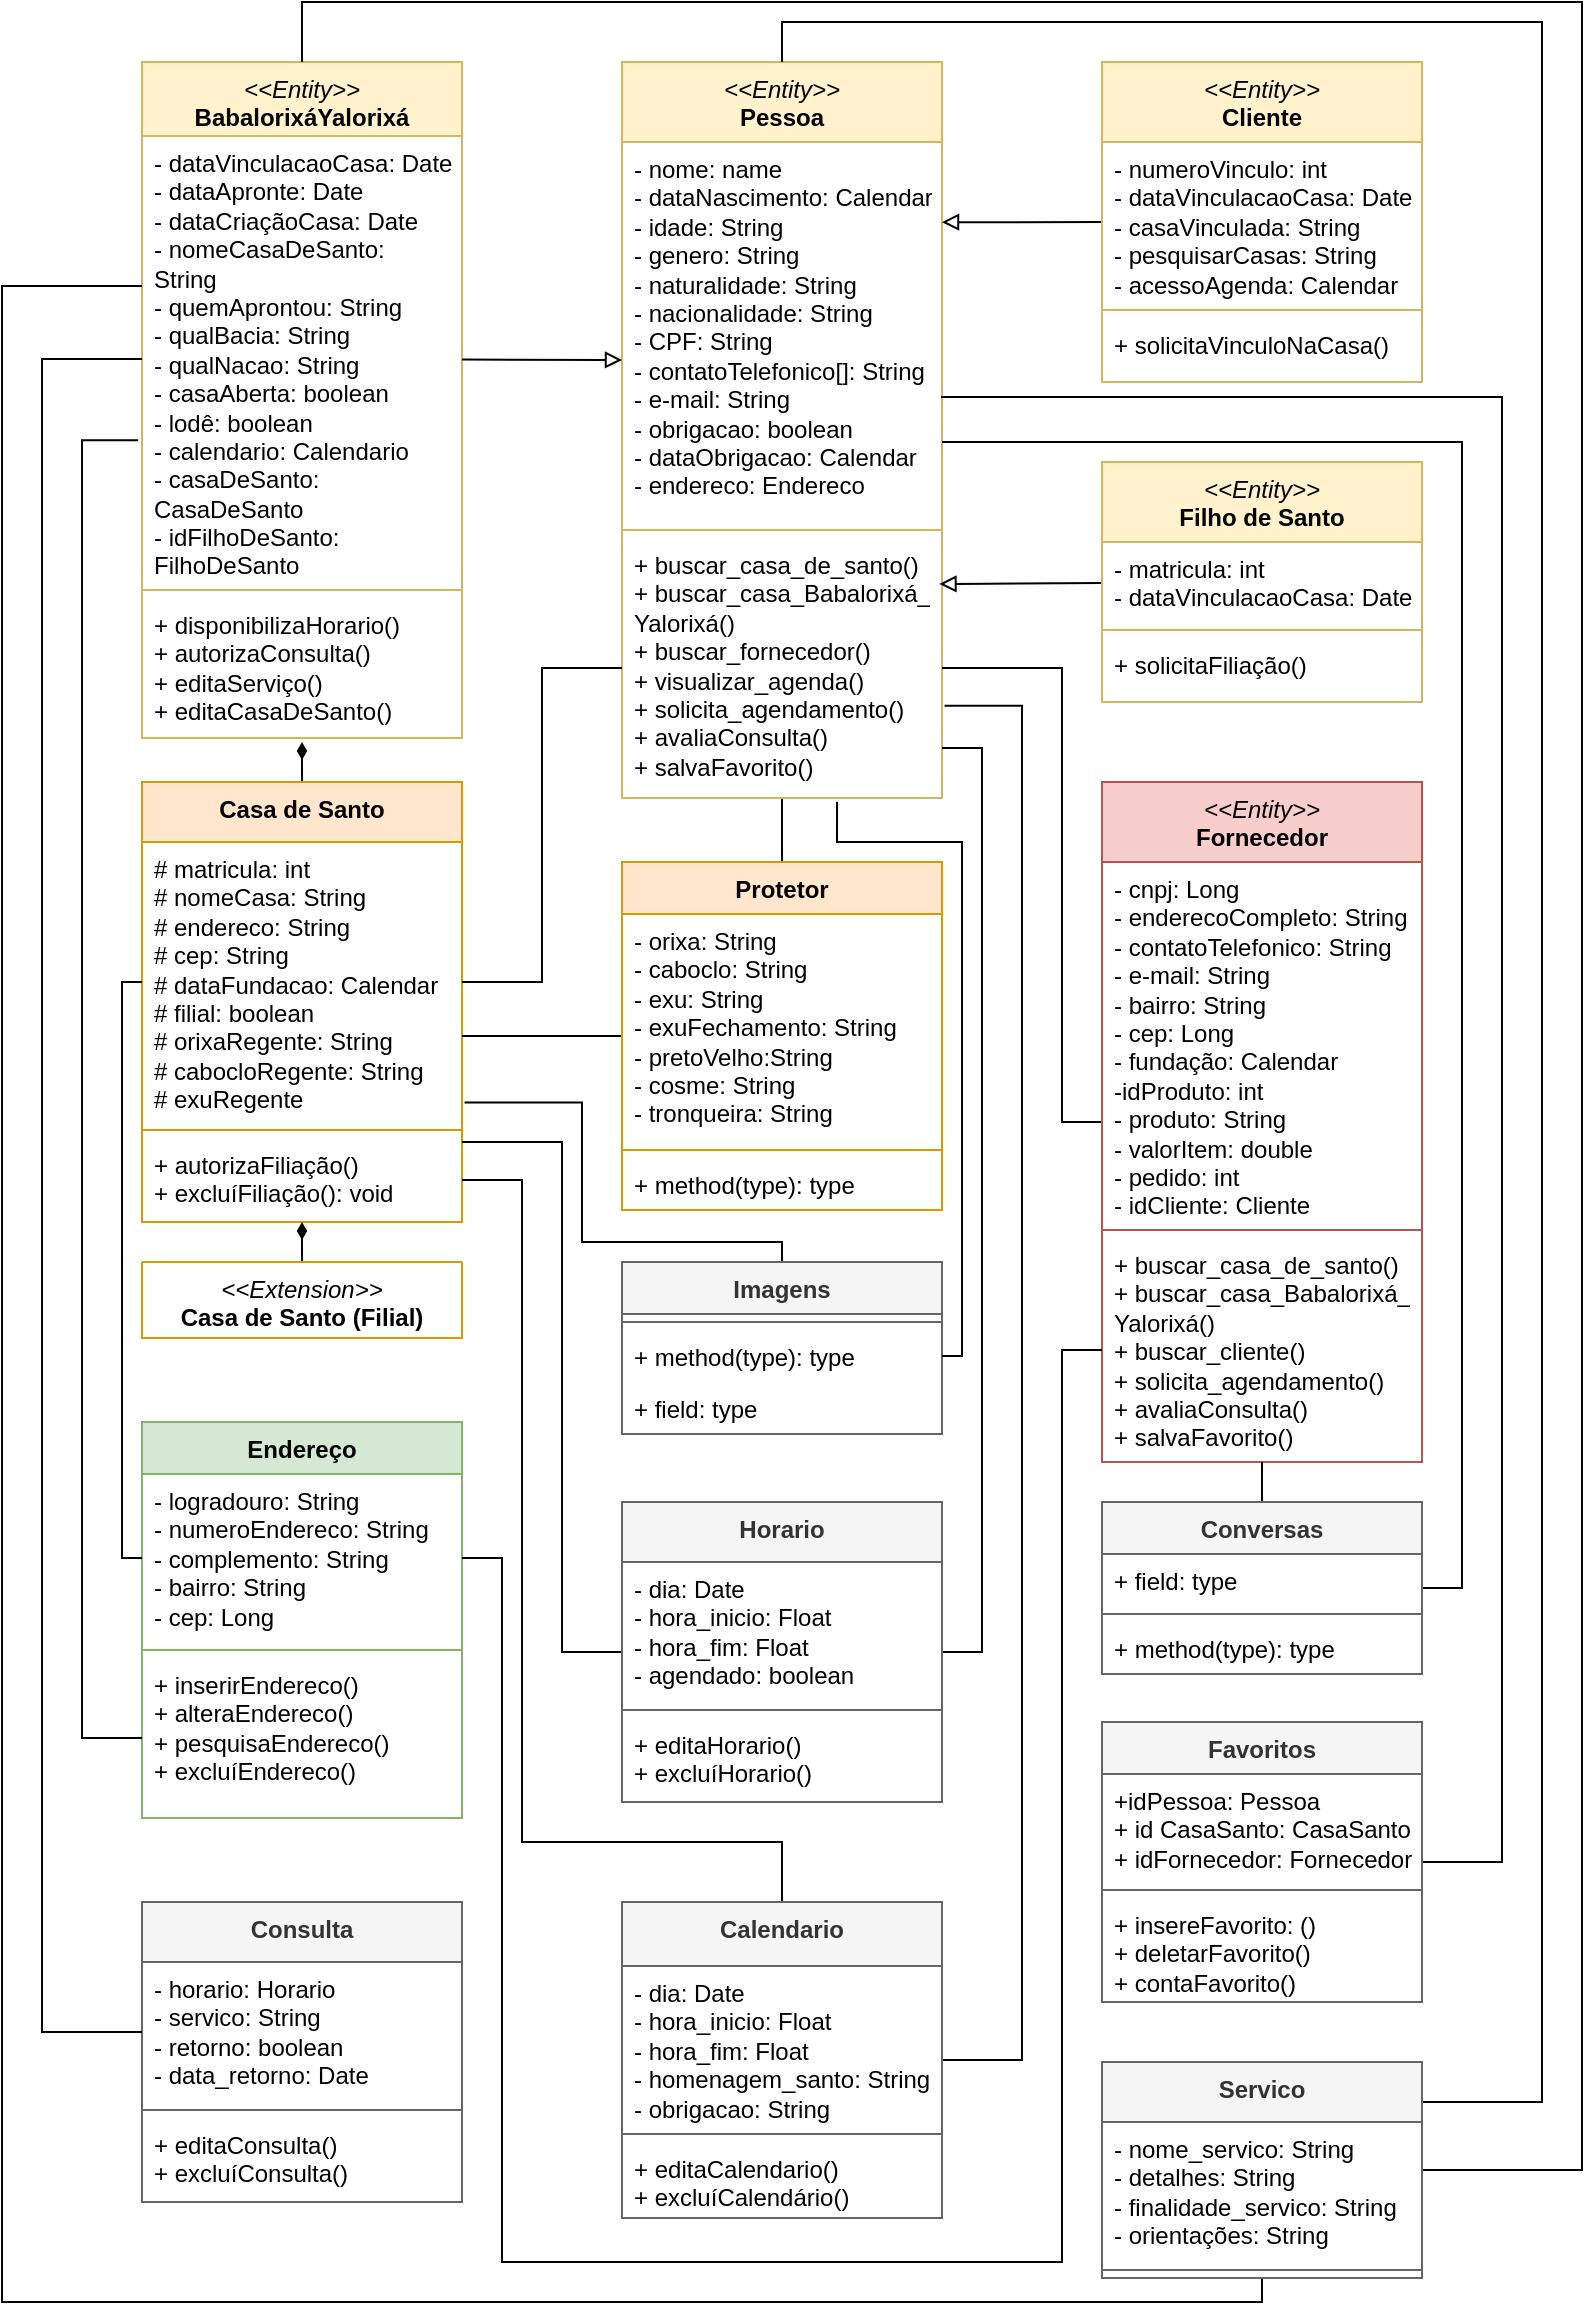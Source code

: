 <mxfile version="21.3.7" type="github">
  <diagram name="Página-1" id="cyoqmEWdGrjuvUz0woq_">
    <mxGraphModel dx="1050" dy="581" grid="1" gridSize="10" guides="1" tooltips="1" connect="1" arrows="1" fold="1" page="1" pageScale="1" pageWidth="827" pageHeight="1169" math="0" shadow="0">
      <root>
        <mxCell id="0" />
        <mxCell id="1" parent="0" />
        <mxCell id="VJQ9xQg8CYpehq0nfq4q-66" style="rounded=0;orthogonalLoop=1;jettySize=auto;html=1;entryX=0.5;entryY=0;entryDx=0;entryDy=0;endArrow=none;endFill=0;" edge="1" parent="1" source="fDyw1GzIS99jZVCKNdHF-1" target="fDyw1GzIS99jZVCKNdHF-97">
          <mxGeometry relative="1" as="geometry" />
        </mxCell>
        <mxCell id="fDyw1GzIS99jZVCKNdHF-1" value="&lt;i style=&quot;border-color: var(--border-color); font-weight: 400;&quot;&gt;&amp;lt;&amp;lt;Entity&amp;gt;&amp;gt;&lt;/i&gt;&lt;br&gt;Pessoa" style="swimlane;fontStyle=1;align=center;verticalAlign=top;childLayout=stackLayout;horizontal=1;startSize=40;horizontalStack=0;resizeParent=1;resizeParentMax=0;resizeLast=0;collapsible=1;marginBottom=0;whiteSpace=wrap;html=1;fillColor=#fff2cc;strokeColor=#d6b656;" parent="1" vertex="1">
          <mxGeometry x="320" y="40" width="160" height="368" as="geometry">
            <mxRectangle x="320" y="40" width="80" height="30" as="alternateBounds" />
          </mxGeometry>
        </mxCell>
        <mxCell id="fDyw1GzIS99jZVCKNdHF-2" value="- nome: name&lt;br&gt;- dataNascimento: Calendar&lt;br&gt;- idade: String&lt;br&gt;- genero: String&lt;br&gt;- naturalidade: String&lt;br&gt;- nacionalidade: String&lt;br&gt;- CPF: String&lt;br&gt;- contatoTelefonico[]: String&lt;br&gt;- e-mail: String&lt;br&gt;- obrigacao: boolean&lt;br&gt;- dataObrigacao: Calendar&lt;br&gt;- endereco: Endereco" style="text;strokeColor=none;fillColor=none;align=left;verticalAlign=top;spacingLeft=4;spacingRight=4;overflow=hidden;rotatable=0;points=[[0,0.5],[1,0.5]];portConstraint=eastwest;whiteSpace=wrap;html=1;" parent="fDyw1GzIS99jZVCKNdHF-1" vertex="1">
          <mxGeometry y="40" width="160" height="190" as="geometry" />
        </mxCell>
        <mxCell id="fDyw1GzIS99jZVCKNdHF-3" value="" style="line;strokeWidth=1;fillColor=none;align=left;verticalAlign=middle;spacingTop=-1;spacingLeft=3;spacingRight=3;rotatable=0;labelPosition=right;points=[];portConstraint=eastwest;strokeColor=inherit;" parent="fDyw1GzIS99jZVCKNdHF-1" vertex="1">
          <mxGeometry y="230" width="160" height="8" as="geometry" />
        </mxCell>
        <mxCell id="fDyw1GzIS99jZVCKNdHF-4" value="+ buscar_casa_de_santo()&lt;br&gt;+ buscar_casa_Babalorixá_&lt;br&gt;Yalorixá()&lt;br&gt;+ buscar_fornecedor()&lt;br&gt;+ visualizar_agenda()&lt;br&gt;+ solicita_agendamento()&lt;br&gt;+ avaliaConsulta()&lt;br&gt;+ salvaFavorito()" style="text;strokeColor=none;fillColor=none;align=left;verticalAlign=top;spacingLeft=4;spacingRight=4;overflow=hidden;rotatable=0;points=[[0,0.5],[1,0.5]];portConstraint=eastwest;whiteSpace=wrap;html=1;" parent="fDyw1GzIS99jZVCKNdHF-1" vertex="1">
          <mxGeometry y="238" width="160" height="130" as="geometry" />
        </mxCell>
        <mxCell id="VJQ9xQg8CYpehq0nfq4q-60" style="rounded=0;orthogonalLoop=1;jettySize=auto;html=1;endArrow=block;endFill=0;entryX=0.992;entryY=0.177;entryDx=0;entryDy=0;entryPerimeter=0;" edge="1" parent="1" source="fDyw1GzIS99jZVCKNdHF-6" target="fDyw1GzIS99jZVCKNdHF-4">
          <mxGeometry relative="1" as="geometry">
            <mxPoint x="480" y="300" as="targetPoint" />
          </mxGeometry>
        </mxCell>
        <mxCell id="fDyw1GzIS99jZVCKNdHF-6" value="&lt;i style=&quot;border-color: var(--border-color); font-weight: 400;&quot;&gt;&amp;lt;&amp;lt;Entity&amp;gt;&amp;gt;&lt;/i&gt;&lt;br&gt;Filho de Santo" style="swimlane;fontStyle=1;align=center;verticalAlign=top;childLayout=stackLayout;horizontal=1;startSize=40;horizontalStack=0;resizeParent=1;resizeParentMax=0;resizeLast=0;collapsible=1;marginBottom=0;whiteSpace=wrap;html=1;fillColor=#fff2cc;strokeColor=#d6b656;" parent="1" vertex="1">
          <mxGeometry x="560" y="240" width="160" height="120" as="geometry">
            <mxRectangle x="320" y="40" width="80" height="30" as="alternateBounds" />
          </mxGeometry>
        </mxCell>
        <mxCell id="fDyw1GzIS99jZVCKNdHF-7" value="- matricula: int&lt;br&gt;- dataVinculacaoCasa: Date" style="text;strokeColor=none;fillColor=none;align=left;verticalAlign=top;spacingLeft=4;spacingRight=4;overflow=hidden;rotatable=0;points=[[0,0.5],[1,0.5]];portConstraint=eastwest;whiteSpace=wrap;html=1;" parent="fDyw1GzIS99jZVCKNdHF-6" vertex="1">
          <mxGeometry y="40" width="160" height="40" as="geometry" />
        </mxCell>
        <mxCell id="fDyw1GzIS99jZVCKNdHF-8" value="" style="line;strokeWidth=1;fillColor=none;align=left;verticalAlign=middle;spacingTop=-1;spacingLeft=3;spacingRight=3;rotatable=0;labelPosition=right;points=[];portConstraint=eastwest;strokeColor=inherit;" parent="fDyw1GzIS99jZVCKNdHF-6" vertex="1">
          <mxGeometry y="80" width="160" height="8" as="geometry" />
        </mxCell>
        <mxCell id="fDyw1GzIS99jZVCKNdHF-9" value="+ solicitaFiliação()" style="text;strokeColor=none;fillColor=none;align=left;verticalAlign=top;spacingLeft=4;spacingRight=4;overflow=hidden;rotatable=0;points=[[0,0.5],[1,0.5]];portConstraint=eastwest;whiteSpace=wrap;html=1;" parent="fDyw1GzIS99jZVCKNdHF-6" vertex="1">
          <mxGeometry y="88" width="160" height="32" as="geometry" />
        </mxCell>
        <mxCell id="VJQ9xQg8CYpehq0nfq4q-59" style="rounded=0;orthogonalLoop=1;jettySize=auto;html=1;entryX=1;entryY=0.211;entryDx=0;entryDy=0;entryPerimeter=0;endArrow=block;endFill=0;" edge="1" parent="1" source="fDyw1GzIS99jZVCKNdHF-10" target="fDyw1GzIS99jZVCKNdHF-2">
          <mxGeometry relative="1" as="geometry" />
        </mxCell>
        <mxCell id="fDyw1GzIS99jZVCKNdHF-10" value="&lt;i style=&quot;border-color: var(--border-color); font-weight: 400;&quot;&gt;&amp;lt;&amp;lt;Entity&amp;gt;&amp;gt;&lt;/i&gt;&lt;br&gt;Cliente" style="swimlane;fontStyle=1;align=center;verticalAlign=top;childLayout=stackLayout;horizontal=1;startSize=40;horizontalStack=0;resizeParent=1;resizeParentMax=0;resizeLast=0;collapsible=1;marginBottom=0;whiteSpace=wrap;html=1;fillColor=#fff2cc;strokeColor=#d6b656;" parent="1" vertex="1">
          <mxGeometry x="560" y="40" width="160" height="160" as="geometry" />
        </mxCell>
        <mxCell id="fDyw1GzIS99jZVCKNdHF-11" value="- numeroVinculo: int&lt;br&gt;- dataVinculacaoCasa: Date&lt;br&gt;- casaVinculada: String&lt;br&gt;- pesquisarCasas: String&lt;br&gt;- acessoAgenda: Calendar" style="text;strokeColor=none;fillColor=none;align=left;verticalAlign=top;spacingLeft=4;spacingRight=4;overflow=hidden;rotatable=0;points=[[0,0.5],[1,0.5]];portConstraint=eastwest;whiteSpace=wrap;html=1;" parent="fDyw1GzIS99jZVCKNdHF-10" vertex="1">
          <mxGeometry y="40" width="160" height="80" as="geometry" />
        </mxCell>
        <mxCell id="fDyw1GzIS99jZVCKNdHF-12" value="" style="line;strokeWidth=1;fillColor=none;align=left;verticalAlign=middle;spacingTop=-1;spacingLeft=3;spacingRight=3;rotatable=0;labelPosition=right;points=[];portConstraint=eastwest;strokeColor=inherit;" parent="fDyw1GzIS99jZVCKNdHF-10" vertex="1">
          <mxGeometry y="120" width="160" height="8" as="geometry" />
        </mxCell>
        <mxCell id="fDyw1GzIS99jZVCKNdHF-13" value="+ solicitaVinculoNaCasa()" style="text;strokeColor=none;fillColor=none;align=left;verticalAlign=top;spacingLeft=4;spacingRight=4;overflow=hidden;rotatable=0;points=[[0,0.5],[1,0.5]];portConstraint=eastwest;whiteSpace=wrap;html=1;" parent="fDyw1GzIS99jZVCKNdHF-10" vertex="1">
          <mxGeometry y="128" width="160" height="32" as="geometry" />
        </mxCell>
        <mxCell id="VJQ9xQg8CYpehq0nfq4q-65" style="edgeStyle=orthogonalEdgeStyle;rounded=0;orthogonalLoop=1;jettySize=auto;html=1;endArrow=none;endFill=0;" edge="1" parent="1" source="fDyw1GzIS99jZVCKNdHF-15" target="fDyw1GzIS99jZVCKNdHF-4">
          <mxGeometry relative="1" as="geometry">
            <Array as="points">
              <mxPoint x="540" y="570" />
              <mxPoint x="540" y="343" />
            </Array>
          </mxGeometry>
        </mxCell>
        <mxCell id="fDyw1GzIS99jZVCKNdHF-15" value="&lt;i style=&quot;border-color: var(--border-color); font-weight: 400;&quot;&gt;&amp;lt;&amp;lt;Entity&amp;gt;&amp;gt;&lt;/i&gt;&lt;br&gt;Fornecedor" style="swimlane;fontStyle=1;align=center;verticalAlign=top;childLayout=stackLayout;horizontal=1;startSize=40;horizontalStack=0;resizeParent=1;resizeParentMax=0;resizeLast=0;collapsible=1;marginBottom=0;whiteSpace=wrap;html=1;fillColor=#f8cecc;strokeColor=#b85450;" parent="1" vertex="1">
          <mxGeometry x="560" y="400" width="160" height="340" as="geometry" />
        </mxCell>
        <mxCell id="fDyw1GzIS99jZVCKNdHF-16" value="- cnpj: Long&lt;br&gt;- enderecoCompleto: String&lt;br&gt;- contatoTelefonico: String&lt;br&gt;- e-mail: String&lt;br&gt;- bairro: String&lt;br style=&quot;border-color: var(--border-color);&quot;&gt;- cep: Long&lt;br&gt;- fundação: Calendar&lt;br&gt;-idProduto: int&lt;br&gt;- produto: String&lt;br&gt;- valorItem: double&lt;br&gt;- pedido: int&lt;br&gt;- idCliente: Cliente" style="text;strokeColor=none;fillColor=none;align=left;verticalAlign=top;spacingLeft=4;spacingRight=4;overflow=hidden;rotatable=0;points=[[0,0.5],[1,0.5]];portConstraint=eastwest;whiteSpace=wrap;html=1;" parent="fDyw1GzIS99jZVCKNdHF-15" vertex="1">
          <mxGeometry y="40" width="160" height="180" as="geometry" />
        </mxCell>
        <mxCell id="fDyw1GzIS99jZVCKNdHF-17" value="" style="line;strokeWidth=1;fillColor=none;align=left;verticalAlign=middle;spacingTop=-1;spacingLeft=3;spacingRight=3;rotatable=0;labelPosition=right;points=[];portConstraint=eastwest;strokeColor=inherit;" parent="fDyw1GzIS99jZVCKNdHF-15" vertex="1">
          <mxGeometry y="220" width="160" height="8" as="geometry" />
        </mxCell>
        <mxCell id="fDyw1GzIS99jZVCKNdHF-18" value="+ buscar_casa_de_santo()&lt;br&gt;+ buscar_casa_Babalorixá_&lt;br&gt;Yalorixá()&lt;br&gt;+ buscar_cliente()&lt;br&gt;+ solicita_agendamento()&lt;br&gt;+ avaliaConsulta()&lt;br&gt;+ salvaFavorito()" style="text;strokeColor=none;fillColor=none;align=left;verticalAlign=top;spacingLeft=4;spacingRight=4;overflow=hidden;rotatable=0;points=[[0,0.5],[1,0.5]];portConstraint=eastwest;whiteSpace=wrap;html=1;" parent="fDyw1GzIS99jZVCKNdHF-15" vertex="1">
          <mxGeometry y="228" width="160" height="112" as="geometry" />
        </mxCell>
        <mxCell id="fDyw1GzIS99jZVCKNdHF-20" value="&lt;i style=&quot;font-weight: normal;&quot;&gt;&amp;lt;&amp;lt;Entity&amp;gt;&amp;gt;&lt;br&gt;&lt;/i&gt;BabalorixáYalorixá" style="swimlane;fontStyle=1;align=center;verticalAlign=top;childLayout=stackLayout;horizontal=1;startSize=37;horizontalStack=0;resizeParent=1;resizeParentMax=0;resizeLast=0;collapsible=1;marginBottom=0;whiteSpace=wrap;html=1;fillColor=#fff2cc;strokeColor=#d6b656;" parent="1" vertex="1">
          <mxGeometry x="80" y="40" width="160" height="338" as="geometry" />
        </mxCell>
        <mxCell id="fDyw1GzIS99jZVCKNdHF-21" value="- dataVinculacaoCasa: Date&lt;br style=&quot;border-color: var(--border-color);&quot;&gt;- dataApronte: Date&lt;br&gt;- dataCriaçãoCasa: Date&lt;br&gt;- nomeCasaDeSanto: String&lt;br&gt;- quemAprontou: String&lt;br&gt;- qualBacia: String&lt;br&gt;- qualNacao: String&lt;br&gt;- casaAberta: boolean&lt;br&gt;- lodê: boolean&lt;br&gt;- calendario: Calendario&lt;br&gt;- casaDeSanto: CasaDeSanto&lt;br&gt;- idFilhoDeSanto: FilhoDeSanto" style="text;strokeColor=none;fillColor=none;align=left;verticalAlign=top;spacingLeft=4;spacingRight=4;overflow=hidden;rotatable=0;points=[[0,0.5],[1,0.5]];portConstraint=eastwest;whiteSpace=wrap;html=1;" parent="fDyw1GzIS99jZVCKNdHF-20" vertex="1">
          <mxGeometry y="37" width="160" height="223" as="geometry" />
        </mxCell>
        <mxCell id="fDyw1GzIS99jZVCKNdHF-22" value="" style="line;strokeWidth=1;fillColor=none;align=left;verticalAlign=middle;spacingTop=-1;spacingLeft=3;spacingRight=3;rotatable=0;labelPosition=right;points=[];portConstraint=eastwest;strokeColor=inherit;" parent="fDyw1GzIS99jZVCKNdHF-20" vertex="1">
          <mxGeometry y="260" width="160" height="8" as="geometry" />
        </mxCell>
        <mxCell id="fDyw1GzIS99jZVCKNdHF-23" value="+ disponibilizaHorario()&lt;br&gt;+ autorizaConsulta()&lt;br&gt;+ editaServiço()&lt;br&gt;+ editaCasaDeSanto()" style="text;strokeColor=none;fillColor=none;align=left;verticalAlign=top;spacingLeft=4;spacingRight=4;overflow=hidden;rotatable=0;points=[[0,0.5],[1,0.5]];portConstraint=eastwest;whiteSpace=wrap;html=1;" parent="fDyw1GzIS99jZVCKNdHF-20" vertex="1">
          <mxGeometry y="268" width="160" height="70" as="geometry" />
        </mxCell>
        <mxCell id="VJQ9xQg8CYpehq0nfq4q-89" style="rounded=0;orthogonalLoop=1;jettySize=auto;html=1;entryX=0.5;entryY=1.029;entryDx=0;entryDy=0;entryPerimeter=0;endArrow=diamondThin;endFill=1;" edge="1" parent="1" source="fDyw1GzIS99jZVCKNdHF-24" target="fDyw1GzIS99jZVCKNdHF-23">
          <mxGeometry relative="1" as="geometry" />
        </mxCell>
        <mxCell id="fDyw1GzIS99jZVCKNdHF-24" value="Casa de Santo" style="swimlane;fontStyle=1;align=center;verticalAlign=top;childLayout=stackLayout;horizontal=1;startSize=30;horizontalStack=0;resizeParent=1;resizeParentMax=0;resizeLast=0;collapsible=1;marginBottom=0;whiteSpace=wrap;html=1;fillColor=#ffe6cc;strokeColor=#d79b00;" parent="1" vertex="1">
          <mxGeometry x="80" y="400" width="160" height="220" as="geometry" />
        </mxCell>
        <mxCell id="fDyw1GzIS99jZVCKNdHF-25" value="# matricula: int&lt;br&gt;# nomeCasa: String&lt;br&gt;# endereco: String&lt;br&gt;# cep: String&lt;br&gt;# dataFundacao: Calendar&lt;br&gt;# filial: boolean&lt;br&gt;# orixaRegente: String&lt;br&gt;# cabocloRegente: String&lt;br&gt;# exuRegente" style="text;strokeColor=none;fillColor=none;align=left;verticalAlign=top;spacingLeft=4;spacingRight=4;overflow=hidden;rotatable=0;points=[[0,0.5],[1,0.5]];portConstraint=eastwest;whiteSpace=wrap;html=1;" parent="fDyw1GzIS99jZVCKNdHF-24" vertex="1">
          <mxGeometry y="30" width="160" height="140" as="geometry" />
        </mxCell>
        <mxCell id="fDyw1GzIS99jZVCKNdHF-26" value="" style="line;strokeWidth=1;fillColor=none;align=left;verticalAlign=middle;spacingTop=-1;spacingLeft=3;spacingRight=3;rotatable=0;labelPosition=right;points=[];portConstraint=eastwest;strokeColor=inherit;" parent="fDyw1GzIS99jZVCKNdHF-24" vertex="1">
          <mxGeometry y="170" width="160" height="8" as="geometry" />
        </mxCell>
        <mxCell id="fDyw1GzIS99jZVCKNdHF-27" value="+ autorizaFiliação()&lt;br&gt;+ excluíFiliação(): void" style="text;strokeColor=none;fillColor=none;align=left;verticalAlign=top;spacingLeft=4;spacingRight=4;overflow=hidden;rotatable=0;points=[[0,0.5],[1,0.5]];portConstraint=eastwest;whiteSpace=wrap;html=1;" parent="fDyw1GzIS99jZVCKNdHF-24" vertex="1">
          <mxGeometry y="178" width="160" height="42" as="geometry" />
        </mxCell>
        <mxCell id="VJQ9xQg8CYpehq0nfq4q-90" style="rounded=0;orthogonalLoop=1;jettySize=auto;html=1;entryX=0.5;entryY=1;entryDx=0;entryDy=0;entryPerimeter=0;endArrow=diamondThin;endFill=1;" edge="1" parent="1" source="fDyw1GzIS99jZVCKNdHF-29" target="fDyw1GzIS99jZVCKNdHF-27">
          <mxGeometry relative="1" as="geometry" />
        </mxCell>
        <mxCell id="fDyw1GzIS99jZVCKNdHF-29" value="&lt;span style=&quot;font-weight: normal;&quot;&gt;&lt;i&gt;&amp;lt;&amp;lt;Extension&amp;gt;&amp;gt;&lt;/i&gt;&lt;/span&gt;&lt;br&gt;Casa de Santo (Filial)" style="swimlane;fontStyle=1;align=center;verticalAlign=top;childLayout=stackLayout;horizontal=1;startSize=0;horizontalStack=0;resizeParent=1;resizeParentMax=0;resizeLast=0;collapsible=1;marginBottom=0;whiteSpace=wrap;html=1;fillColor=#ffe6cc;strokeColor=#d79b00;" parent="1" vertex="1" collapsed="1">
          <mxGeometry x="80" y="640" width="160" height="38" as="geometry">
            <mxRectangle x="80" y="360" width="160" height="86" as="alternateBounds" />
          </mxGeometry>
        </mxCell>
        <mxCell id="fDyw1GzIS99jZVCKNdHF-30" value="+ field: type" style="text;strokeColor=none;fillColor=none;align=left;verticalAlign=top;spacingLeft=4;spacingRight=4;overflow=hidden;rotatable=0;points=[[0,0.5],[1,0.5]];portConstraint=eastwest;whiteSpace=wrap;html=1;" parent="fDyw1GzIS99jZVCKNdHF-29" vertex="1">
          <mxGeometry y="26" width="160" height="26" as="geometry" />
        </mxCell>
        <mxCell id="fDyw1GzIS99jZVCKNdHF-31" value="" style="line;strokeWidth=1;fillColor=none;align=left;verticalAlign=middle;spacingTop=-1;spacingLeft=3;spacingRight=3;rotatable=0;labelPosition=right;points=[];portConstraint=eastwest;strokeColor=inherit;" parent="fDyw1GzIS99jZVCKNdHF-29" vertex="1">
          <mxGeometry y="52" width="160" height="8" as="geometry" />
        </mxCell>
        <mxCell id="fDyw1GzIS99jZVCKNdHF-32" value="+ method(type): type" style="text;strokeColor=none;fillColor=none;align=left;verticalAlign=top;spacingLeft=4;spacingRight=4;overflow=hidden;rotatable=0;points=[[0,0.5],[1,0.5]];portConstraint=eastwest;whiteSpace=wrap;html=1;" parent="fDyw1GzIS99jZVCKNdHF-29" vertex="1">
          <mxGeometry y="60" width="160" height="26" as="geometry" />
        </mxCell>
        <mxCell id="VJQ9xQg8CYpehq0nfq4q-71" style="edgeStyle=orthogonalEdgeStyle;rounded=0;orthogonalLoop=1;jettySize=auto;html=1;endArrow=none;endFill=0;" edge="1" parent="1" source="fDyw1GzIS99jZVCKNdHF-35">
          <mxGeometry relative="1" as="geometry">
            <mxPoint x="240" y="580" as="targetPoint" />
            <Array as="points">
              <mxPoint x="290" y="835" />
              <mxPoint x="290" y="580" />
            </Array>
          </mxGeometry>
        </mxCell>
        <mxCell id="VJQ9xQg8CYpehq0nfq4q-78" style="edgeStyle=orthogonalEdgeStyle;rounded=0;orthogonalLoop=1;jettySize=auto;html=1;endArrow=none;endFill=0;" edge="1" parent="1" source="fDyw1GzIS99jZVCKNdHF-35">
          <mxGeometry relative="1" as="geometry">
            <mxPoint x="480" y="383" as="targetPoint" />
            <Array as="points">
              <mxPoint x="500" y="835" />
              <mxPoint x="500" y="383" />
            </Array>
          </mxGeometry>
        </mxCell>
        <mxCell id="fDyw1GzIS99jZVCKNdHF-35" value="Horario" style="swimlane;fontStyle=1;align=center;verticalAlign=top;childLayout=stackLayout;horizontal=1;startSize=30;horizontalStack=0;resizeParent=1;resizeParentMax=0;resizeLast=0;collapsible=1;marginBottom=0;whiteSpace=wrap;html=1;fillColor=#f5f5f5;fontColor=#333333;strokeColor=#666666;" parent="1" vertex="1">
          <mxGeometry x="320" y="760" width="160" height="150" as="geometry" />
        </mxCell>
        <mxCell id="fDyw1GzIS99jZVCKNdHF-36" value="- dia: Date&lt;br&gt;-&amp;nbsp;hora_inicio: Float&lt;br&gt;-&amp;nbsp;hora_fim: Float&lt;br&gt;-&amp;nbsp;agendado: boolean" style="text;strokeColor=none;fillColor=none;align=left;verticalAlign=top;spacingLeft=4;spacingRight=4;overflow=hidden;rotatable=0;points=[[0,0.5],[1,0.5]];portConstraint=eastwest;whiteSpace=wrap;html=1;" parent="fDyw1GzIS99jZVCKNdHF-35" vertex="1">
          <mxGeometry y="30" width="160" height="70" as="geometry" />
        </mxCell>
        <mxCell id="fDyw1GzIS99jZVCKNdHF-37" value="" style="line;strokeWidth=1;fillColor=none;align=left;verticalAlign=middle;spacingTop=-1;spacingLeft=3;spacingRight=3;rotatable=0;labelPosition=right;points=[];portConstraint=eastwest;strokeColor=inherit;" parent="fDyw1GzIS99jZVCKNdHF-35" vertex="1">
          <mxGeometry y="100" width="160" height="8" as="geometry" />
        </mxCell>
        <mxCell id="fDyw1GzIS99jZVCKNdHF-38" value="+ editaHorario()&lt;br&gt;+ excluíHorario()" style="text;strokeColor=none;fillColor=none;align=left;verticalAlign=top;spacingLeft=4;spacingRight=4;overflow=hidden;rotatable=0;points=[[0,0.5],[1,0.5]];portConstraint=eastwest;whiteSpace=wrap;html=1;" parent="fDyw1GzIS99jZVCKNdHF-35" vertex="1">
          <mxGeometry y="108" width="160" height="42" as="geometry" />
        </mxCell>
        <mxCell id="fDyw1GzIS99jZVCKNdHF-40" value="Consulta" style="swimlane;fontStyle=1;align=center;verticalAlign=top;childLayout=stackLayout;horizontal=1;startSize=30;horizontalStack=0;resizeParent=1;resizeParentMax=0;resizeLast=0;collapsible=1;marginBottom=0;whiteSpace=wrap;html=1;fillColor=#f5f5f5;fontColor=#333333;strokeColor=#666666;" parent="1" vertex="1">
          <mxGeometry x="80" y="960" width="160" height="150" as="geometry" />
        </mxCell>
        <mxCell id="fDyw1GzIS99jZVCKNdHF-41" value="- horario: Horario&lt;br&gt;- servico: String&lt;br&gt;- retorno: boolean&lt;br&gt;- data_retorno: Date" style="text;strokeColor=none;fillColor=none;align=left;verticalAlign=top;spacingLeft=4;spacingRight=4;overflow=hidden;rotatable=0;points=[[0,0.5],[1,0.5]];portConstraint=eastwest;whiteSpace=wrap;html=1;" parent="fDyw1GzIS99jZVCKNdHF-40" vertex="1">
          <mxGeometry y="30" width="160" height="70" as="geometry" />
        </mxCell>
        <mxCell id="fDyw1GzIS99jZVCKNdHF-42" value="" style="line;strokeWidth=1;fillColor=none;align=left;verticalAlign=middle;spacingTop=-1;spacingLeft=3;spacingRight=3;rotatable=0;labelPosition=right;points=[];portConstraint=eastwest;strokeColor=inherit;" parent="fDyw1GzIS99jZVCKNdHF-40" vertex="1">
          <mxGeometry y="100" width="160" height="8" as="geometry" />
        </mxCell>
        <mxCell id="fDyw1GzIS99jZVCKNdHF-43" value="+ editaConsulta()&lt;br&gt;+ excluíConsulta()" style="text;strokeColor=none;fillColor=none;align=left;verticalAlign=top;spacingLeft=4;spacingRight=4;overflow=hidden;rotatable=0;points=[[0,0.5],[1,0.5]];portConstraint=eastwest;whiteSpace=wrap;html=1;" parent="fDyw1GzIS99jZVCKNdHF-40" vertex="1">
          <mxGeometry y="108" width="160" height="42" as="geometry" />
        </mxCell>
        <mxCell id="VJQ9xQg8CYpehq0nfq4q-72" style="edgeStyle=orthogonalEdgeStyle;rounded=0;orthogonalLoop=1;jettySize=auto;html=1;entryX=1;entryY=0.5;entryDx=0;entryDy=0;endArrow=none;endFill=0;" edge="1" parent="1" source="fDyw1GzIS99jZVCKNdHF-45" target="fDyw1GzIS99jZVCKNdHF-27">
          <mxGeometry relative="1" as="geometry">
            <Array as="points">
              <mxPoint x="400" y="930" />
              <mxPoint x="270" y="930" />
              <mxPoint x="270" y="599" />
            </Array>
          </mxGeometry>
        </mxCell>
        <mxCell id="VJQ9xQg8CYpehq0nfq4q-79" style="edgeStyle=orthogonalEdgeStyle;rounded=0;orthogonalLoop=1;jettySize=auto;html=1;entryX=1.008;entryY=0.645;entryDx=0;entryDy=0;entryPerimeter=0;endArrow=none;endFill=0;" edge="1" parent="1" source="fDyw1GzIS99jZVCKNdHF-45" target="fDyw1GzIS99jZVCKNdHF-4">
          <mxGeometry relative="1" as="geometry">
            <Array as="points">
              <mxPoint x="520" y="1039" />
              <mxPoint x="520" y="362" />
            </Array>
          </mxGeometry>
        </mxCell>
        <mxCell id="fDyw1GzIS99jZVCKNdHF-45" value="Calendario" style="swimlane;fontStyle=1;align=center;verticalAlign=top;childLayout=stackLayout;horizontal=1;startSize=32;horizontalStack=0;resizeParent=1;resizeParentMax=0;resizeLast=0;collapsible=1;marginBottom=0;whiteSpace=wrap;html=1;fillColor=#f5f5f5;fontColor=#333333;strokeColor=#666666;" parent="1" vertex="1">
          <mxGeometry x="320" y="960" width="160" height="158" as="geometry" />
        </mxCell>
        <mxCell id="fDyw1GzIS99jZVCKNdHF-46" value="- dia: Date&lt;br&gt;-&amp;nbsp;hora_inicio: Float&lt;br&gt;-&amp;nbsp;hora_fim: Float&lt;br&gt;-&amp;nbsp;homenagem_santo: String&lt;br&gt;- obrigacao: String" style="text;strokeColor=none;fillColor=none;align=left;verticalAlign=top;spacingLeft=4;spacingRight=4;overflow=hidden;rotatable=0;points=[[0,0.5],[1,0.5]];portConstraint=eastwest;whiteSpace=wrap;html=1;" parent="fDyw1GzIS99jZVCKNdHF-45" vertex="1">
          <mxGeometry y="32" width="160" height="80" as="geometry" />
        </mxCell>
        <mxCell id="fDyw1GzIS99jZVCKNdHF-47" value="" style="line;strokeWidth=1;fillColor=none;align=left;verticalAlign=middle;spacingTop=-1;spacingLeft=3;spacingRight=3;rotatable=0;labelPosition=right;points=[];portConstraint=eastwest;strokeColor=inherit;" parent="fDyw1GzIS99jZVCKNdHF-45" vertex="1">
          <mxGeometry y="112" width="160" height="8" as="geometry" />
        </mxCell>
        <mxCell id="fDyw1GzIS99jZVCKNdHF-48" value="+ editaCalendario()&lt;br&gt;+ excluíCalendário()" style="text;strokeColor=none;fillColor=none;align=left;verticalAlign=top;spacingLeft=4;spacingRight=4;overflow=hidden;rotatable=0;points=[[0,0.5],[1,0.5]];portConstraint=eastwest;whiteSpace=wrap;html=1;" parent="fDyw1GzIS99jZVCKNdHF-45" vertex="1">
          <mxGeometry y="120" width="160" height="38" as="geometry" />
        </mxCell>
        <mxCell id="VJQ9xQg8CYpehq0nfq4q-84" style="edgeStyle=orthogonalEdgeStyle;rounded=0;orthogonalLoop=1;jettySize=auto;html=1;endArrow=none;endFill=0;" edge="1" parent="1" source="fDyw1GzIS99jZVCKNdHF-50">
          <mxGeometry relative="1" as="geometry">
            <mxPoint x="80" y="152" as="targetPoint" />
            <Array as="points">
              <mxPoint x="640" y="1160" />
              <mxPoint x="10" y="1160" />
              <mxPoint x="10" y="152" />
            </Array>
          </mxGeometry>
        </mxCell>
        <mxCell id="VJQ9xQg8CYpehq0nfq4q-85" style="edgeStyle=orthogonalEdgeStyle;rounded=0;orthogonalLoop=1;jettySize=auto;html=1;entryX=0.5;entryY=0;entryDx=0;entryDy=0;endArrow=none;endFill=0;" edge="1" parent="1" source="fDyw1GzIS99jZVCKNdHF-50" target="fDyw1GzIS99jZVCKNdHF-1">
          <mxGeometry relative="1" as="geometry">
            <Array as="points">
              <mxPoint x="780" y="1060" />
              <mxPoint x="780" y="20" />
              <mxPoint x="400" y="20" />
            </Array>
          </mxGeometry>
        </mxCell>
        <mxCell id="VJQ9xQg8CYpehq0nfq4q-86" style="edgeStyle=orthogonalEdgeStyle;rounded=0;orthogonalLoop=1;jettySize=auto;html=1;entryX=0.5;entryY=0;entryDx=0;entryDy=0;endArrow=none;endFill=0;" edge="1" parent="1" source="fDyw1GzIS99jZVCKNdHF-50" target="fDyw1GzIS99jZVCKNdHF-20">
          <mxGeometry relative="1" as="geometry">
            <Array as="points">
              <mxPoint x="800" y="1094" />
              <mxPoint x="800" y="10" />
              <mxPoint x="160" y="10" />
            </Array>
          </mxGeometry>
        </mxCell>
        <mxCell id="fDyw1GzIS99jZVCKNdHF-50" value="Servico" style="swimlane;fontStyle=1;align=center;verticalAlign=top;childLayout=stackLayout;horizontal=1;startSize=30;horizontalStack=0;resizeParent=1;resizeParentMax=0;resizeLast=0;collapsible=1;marginBottom=0;whiteSpace=wrap;html=1;fillColor=#f5f5f5;fontColor=#333333;strokeColor=#666666;" parent="1" vertex="1">
          <mxGeometry x="560" y="1040" width="160" height="108" as="geometry" />
        </mxCell>
        <mxCell id="fDyw1GzIS99jZVCKNdHF-51" value="- nome_servico: String&lt;br&gt;- detalhes: String&lt;br&gt;- finalidade_servico: String&lt;br&gt;- orientações: String" style="text;strokeColor=none;fillColor=none;align=left;verticalAlign=top;spacingLeft=4;spacingRight=4;overflow=hidden;rotatable=0;points=[[0,0.5],[1,0.5]];portConstraint=eastwest;whiteSpace=wrap;html=1;" parent="fDyw1GzIS99jZVCKNdHF-50" vertex="1">
          <mxGeometry y="30" width="160" height="70" as="geometry" />
        </mxCell>
        <mxCell id="fDyw1GzIS99jZVCKNdHF-52" value="" style="line;strokeWidth=1;fillColor=none;align=left;verticalAlign=middle;spacingTop=-1;spacingLeft=3;spacingRight=3;rotatable=0;labelPosition=right;points=[];portConstraint=eastwest;strokeColor=inherit;" parent="fDyw1GzIS99jZVCKNdHF-50" vertex="1">
          <mxGeometry y="100" width="160" height="8" as="geometry" />
        </mxCell>
        <mxCell id="fDyw1GzIS99jZVCKNdHF-67" value="Endereço" style="swimlane;fontStyle=1;align=center;verticalAlign=top;childLayout=stackLayout;horizontal=1;startSize=26;horizontalStack=0;resizeParent=1;resizeParentMax=0;resizeLast=0;collapsible=1;marginBottom=0;whiteSpace=wrap;html=1;fillColor=#d5e8d4;strokeColor=#82b366;" parent="1" vertex="1">
          <mxGeometry x="80" y="720" width="160" height="198" as="geometry" />
        </mxCell>
        <mxCell id="fDyw1GzIS99jZVCKNdHF-68" value="- logradouro: String&lt;br&gt;- numeroEndereco: String&lt;br&gt;- complemento: String&lt;br&gt;- bairro: String&lt;br&gt;- cep: Long" style="text;strokeColor=none;fillColor=none;align=left;verticalAlign=top;spacingLeft=4;spacingRight=4;overflow=hidden;rotatable=0;points=[[0,0.5],[1,0.5]];portConstraint=eastwest;whiteSpace=wrap;html=1;" parent="fDyw1GzIS99jZVCKNdHF-67" vertex="1">
          <mxGeometry y="26" width="160" height="84" as="geometry" />
        </mxCell>
        <mxCell id="fDyw1GzIS99jZVCKNdHF-69" value="" style="line;strokeWidth=1;fillColor=none;align=left;verticalAlign=middle;spacingTop=-1;spacingLeft=3;spacingRight=3;rotatable=0;labelPosition=right;points=[];portConstraint=eastwest;strokeColor=inherit;" parent="fDyw1GzIS99jZVCKNdHF-67" vertex="1">
          <mxGeometry y="110" width="160" height="8" as="geometry" />
        </mxCell>
        <mxCell id="fDyw1GzIS99jZVCKNdHF-70" value="+ inserirEndereco()&lt;br&gt;+ alteraEndereco()&lt;br&gt;+ pesquisaEndereco()&lt;br&gt;+ excluíEndereco()" style="text;strokeColor=none;fillColor=none;align=left;verticalAlign=top;spacingLeft=4;spacingRight=4;overflow=hidden;rotatable=0;points=[[0,0.5],[1,0.5]];portConstraint=eastwest;whiteSpace=wrap;html=1;" parent="fDyw1GzIS99jZVCKNdHF-67" vertex="1">
          <mxGeometry y="118" width="160" height="80" as="geometry" />
        </mxCell>
        <mxCell id="VJQ9xQg8CYpehq0nfq4q-67" style="rounded=0;orthogonalLoop=1;jettySize=auto;html=1;endArrow=none;endFill=0;entryX=1;entryY=0.693;entryDx=0;entryDy=0;entryPerimeter=0;" edge="1" parent="1" source="fDyw1GzIS99jZVCKNdHF-97" target="fDyw1GzIS99jZVCKNdHF-25">
          <mxGeometry relative="1" as="geometry">
            <mxPoint x="270" y="530" as="targetPoint" />
          </mxGeometry>
        </mxCell>
        <mxCell id="fDyw1GzIS99jZVCKNdHF-97" value="Protetor" style="swimlane;fontStyle=1;align=center;verticalAlign=top;childLayout=stackLayout;horizontal=1;startSize=26;horizontalStack=0;resizeParent=1;resizeParentMax=0;resizeLast=0;collapsible=1;marginBottom=0;whiteSpace=wrap;html=1;fillColor=#ffe6cc;strokeColor=#d79b00;" parent="1" vertex="1">
          <mxGeometry x="320" y="440" width="160" height="174" as="geometry" />
        </mxCell>
        <mxCell id="fDyw1GzIS99jZVCKNdHF-98" value="- orixa: String&lt;br style=&quot;border-color: var(--border-color);&quot;&gt;- caboclo: String&lt;br style=&quot;border-color: var(--border-color);&quot;&gt;- exu: String&lt;br style=&quot;border-color: var(--border-color);&quot;&gt;- exuFechamento: String&lt;br style=&quot;border-color: var(--border-color);&quot;&gt;- pretoVelho:String&lt;br style=&quot;border-color: var(--border-color);&quot;&gt;- cosme: String&lt;br style=&quot;border-color: var(--border-color);&quot;&gt;- tronqueira: String" style="text;strokeColor=none;fillColor=none;align=left;verticalAlign=top;spacingLeft=4;spacingRight=4;overflow=hidden;rotatable=0;points=[[0,0.5],[1,0.5]];portConstraint=eastwest;whiteSpace=wrap;html=1;" parent="fDyw1GzIS99jZVCKNdHF-97" vertex="1">
          <mxGeometry y="26" width="160" height="114" as="geometry" />
        </mxCell>
        <mxCell id="fDyw1GzIS99jZVCKNdHF-99" value="" style="line;strokeWidth=1;fillColor=none;align=left;verticalAlign=middle;spacingTop=-1;spacingLeft=3;spacingRight=3;rotatable=0;labelPosition=right;points=[];portConstraint=eastwest;strokeColor=inherit;" parent="fDyw1GzIS99jZVCKNdHF-97" vertex="1">
          <mxGeometry y="140" width="160" height="8" as="geometry" />
        </mxCell>
        <mxCell id="fDyw1GzIS99jZVCKNdHF-100" value="+ method(type): type" style="text;strokeColor=none;fillColor=none;align=left;verticalAlign=top;spacingLeft=4;spacingRight=4;overflow=hidden;rotatable=0;points=[[0,0.5],[1,0.5]];portConstraint=eastwest;whiteSpace=wrap;html=1;" parent="fDyw1GzIS99jZVCKNdHF-97" vertex="1">
          <mxGeometry y="148" width="160" height="26" as="geometry" />
        </mxCell>
        <mxCell id="VJQ9xQg8CYpehq0nfq4q-81" style="rounded=0;orthogonalLoop=1;jettySize=auto;html=1;entryX=0.5;entryY=1;entryDx=0;entryDy=0;entryPerimeter=0;endArrow=none;endFill=0;" edge="1" parent="1" source="VJQ9xQg8CYpehq0nfq4q-2" target="fDyw1GzIS99jZVCKNdHF-18">
          <mxGeometry relative="1" as="geometry" />
        </mxCell>
        <mxCell id="VJQ9xQg8CYpehq0nfq4q-82" style="edgeStyle=orthogonalEdgeStyle;rounded=0;orthogonalLoop=1;jettySize=auto;html=1;endArrow=none;endFill=0;" edge="1" parent="1" source="VJQ9xQg8CYpehq0nfq4q-2">
          <mxGeometry relative="1" as="geometry">
            <mxPoint x="480" y="230" as="targetPoint" />
            <Array as="points">
              <mxPoint x="740" y="803" />
              <mxPoint x="740" y="230" />
            </Array>
          </mxGeometry>
        </mxCell>
        <mxCell id="VJQ9xQg8CYpehq0nfq4q-2" value="Conversas" style="swimlane;fontStyle=1;align=center;verticalAlign=top;childLayout=stackLayout;horizontal=1;startSize=26;horizontalStack=0;resizeParent=1;resizeParentMax=0;resizeLast=0;collapsible=1;marginBottom=0;whiteSpace=wrap;html=1;fillColor=#f5f5f5;fontColor=#333333;strokeColor=#666666;" vertex="1" parent="1">
          <mxGeometry x="560" y="760" width="160" height="86" as="geometry" />
        </mxCell>
        <mxCell id="VJQ9xQg8CYpehq0nfq4q-3" value="+ field: type" style="text;strokeColor=none;fillColor=none;align=left;verticalAlign=top;spacingLeft=4;spacingRight=4;overflow=hidden;rotatable=0;points=[[0,0.5],[1,0.5]];portConstraint=eastwest;whiteSpace=wrap;html=1;" vertex="1" parent="VJQ9xQg8CYpehq0nfq4q-2">
          <mxGeometry y="26" width="160" height="26" as="geometry" />
        </mxCell>
        <mxCell id="VJQ9xQg8CYpehq0nfq4q-4" value="" style="line;strokeWidth=1;fillColor=none;align=left;verticalAlign=middle;spacingTop=-1;spacingLeft=3;spacingRight=3;rotatable=0;labelPosition=right;points=[];portConstraint=eastwest;strokeColor=inherit;" vertex="1" parent="VJQ9xQg8CYpehq0nfq4q-2">
          <mxGeometry y="52" width="160" height="8" as="geometry" />
        </mxCell>
        <mxCell id="VJQ9xQg8CYpehq0nfq4q-5" value="+ method(type): type" style="text;strokeColor=none;fillColor=none;align=left;verticalAlign=top;spacingLeft=4;spacingRight=4;overflow=hidden;rotatable=0;points=[[0,0.5],[1,0.5]];portConstraint=eastwest;whiteSpace=wrap;html=1;" vertex="1" parent="VJQ9xQg8CYpehq0nfq4q-2">
          <mxGeometry y="60" width="160" height="26" as="geometry" />
        </mxCell>
        <mxCell id="VJQ9xQg8CYpehq0nfq4q-83" style="edgeStyle=orthogonalEdgeStyle;rounded=0;orthogonalLoop=1;jettySize=auto;html=1;entryX=0.997;entryY=0.671;entryDx=0;entryDy=0;entryPerimeter=0;endArrow=none;endFill=0;" edge="1" parent="1" source="VJQ9xQg8CYpehq0nfq4q-6" target="fDyw1GzIS99jZVCKNdHF-2">
          <mxGeometry relative="1" as="geometry">
            <Array as="points">
              <mxPoint x="760" y="940" />
              <mxPoint x="760" y="208" />
            </Array>
          </mxGeometry>
        </mxCell>
        <mxCell id="VJQ9xQg8CYpehq0nfq4q-6" value="Favoritos" style="swimlane;fontStyle=1;align=center;verticalAlign=top;childLayout=stackLayout;horizontal=1;startSize=26;horizontalStack=0;resizeParent=1;resizeParentMax=0;resizeLast=0;collapsible=1;marginBottom=0;whiteSpace=wrap;html=1;fillColor=#f5f5f5;fontColor=#333333;strokeColor=#666666;" vertex="1" parent="1">
          <mxGeometry x="560" y="870" width="160" height="140" as="geometry" />
        </mxCell>
        <mxCell id="VJQ9xQg8CYpehq0nfq4q-7" value="+idPessoa: Pessoa&lt;br&gt;+ id CasaSanto: CasaSanto&lt;br&gt;+ idFornecedor: Fornecedor" style="text;strokeColor=none;fillColor=none;align=left;verticalAlign=top;spacingLeft=4;spacingRight=4;overflow=hidden;rotatable=0;points=[[0,0.5],[1,0.5]];portConstraint=eastwest;whiteSpace=wrap;html=1;" vertex="1" parent="VJQ9xQg8CYpehq0nfq4q-6">
          <mxGeometry y="26" width="160" height="54" as="geometry" />
        </mxCell>
        <mxCell id="VJQ9xQg8CYpehq0nfq4q-8" value="" style="line;strokeWidth=1;fillColor=none;align=left;verticalAlign=middle;spacingTop=-1;spacingLeft=3;spacingRight=3;rotatable=0;labelPosition=right;points=[];portConstraint=eastwest;strokeColor=inherit;" vertex="1" parent="VJQ9xQg8CYpehq0nfq4q-6">
          <mxGeometry y="80" width="160" height="8" as="geometry" />
        </mxCell>
        <mxCell id="VJQ9xQg8CYpehq0nfq4q-9" value="+ insereFavorito: ()&lt;br&gt;+ deletarFavorito()&lt;br&gt;+ contaFavorito()" style="text;strokeColor=none;fillColor=none;align=left;verticalAlign=top;spacingLeft=4;spacingRight=4;overflow=hidden;rotatable=0;points=[[0,0.5],[1,0.5]];portConstraint=eastwest;whiteSpace=wrap;html=1;" vertex="1" parent="VJQ9xQg8CYpehq0nfq4q-6">
          <mxGeometry y="88" width="160" height="52" as="geometry" />
        </mxCell>
        <mxCell id="VJQ9xQg8CYpehq0nfq4q-70" style="edgeStyle=orthogonalEdgeStyle;rounded=0;orthogonalLoop=1;jettySize=auto;html=1;entryX=1.008;entryY=0.93;entryDx=0;entryDy=0;entryPerimeter=0;endArrow=none;endFill=0;" edge="1" parent="1" source="VJQ9xQg8CYpehq0nfq4q-20" target="fDyw1GzIS99jZVCKNdHF-25">
          <mxGeometry relative="1" as="geometry">
            <Array as="points">
              <mxPoint x="400" y="630" />
              <mxPoint x="300" y="630" />
              <mxPoint x="300" y="560" />
            </Array>
          </mxGeometry>
        </mxCell>
        <mxCell id="VJQ9xQg8CYpehq0nfq4q-20" value="Imagens" style="swimlane;fontStyle=1;align=center;verticalAlign=top;childLayout=stackLayout;horizontal=1;startSize=26;horizontalStack=0;resizeParent=1;resizeParentMax=0;resizeLast=0;collapsible=1;marginBottom=0;whiteSpace=wrap;html=1;fillColor=#f5f5f5;fontColor=#333333;strokeColor=#666666;" vertex="1" parent="1">
          <mxGeometry x="320" y="640" width="160" height="86" as="geometry" />
        </mxCell>
        <mxCell id="VJQ9xQg8CYpehq0nfq4q-22" value="" style="line;strokeWidth=1;fillColor=none;align=left;verticalAlign=middle;spacingTop=-1;spacingLeft=3;spacingRight=3;rotatable=0;labelPosition=right;points=[];portConstraint=eastwest;strokeColor=inherit;" vertex="1" parent="VJQ9xQg8CYpehq0nfq4q-20">
          <mxGeometry y="26" width="160" height="8" as="geometry" />
        </mxCell>
        <mxCell id="VJQ9xQg8CYpehq0nfq4q-23" value="+ method(type): type" style="text;strokeColor=none;fillColor=none;align=left;verticalAlign=top;spacingLeft=4;spacingRight=4;overflow=hidden;rotatable=0;points=[[0,0.5],[1,0.5]];portConstraint=eastwest;whiteSpace=wrap;html=1;" vertex="1" parent="VJQ9xQg8CYpehq0nfq4q-20">
          <mxGeometry y="34" width="160" height="26" as="geometry" />
        </mxCell>
        <mxCell id="VJQ9xQg8CYpehq0nfq4q-21" value="+ field: type" style="text;strokeColor=none;fillColor=none;align=left;verticalAlign=top;spacingLeft=4;spacingRight=4;overflow=hidden;rotatable=0;points=[[0,0.5],[1,0.5]];portConstraint=eastwest;whiteSpace=wrap;html=1;" vertex="1" parent="VJQ9xQg8CYpehq0nfq4q-20">
          <mxGeometry y="60" width="160" height="26" as="geometry" />
        </mxCell>
        <mxCell id="VJQ9xQg8CYpehq0nfq4q-58" style="rounded=0;orthogonalLoop=1;jettySize=auto;html=1;endArrow=block;endFill=0;" edge="1" parent="1" source="fDyw1GzIS99jZVCKNdHF-21">
          <mxGeometry relative="1" as="geometry">
            <mxPoint x="320" y="189" as="targetPoint" />
          </mxGeometry>
        </mxCell>
        <mxCell id="VJQ9xQg8CYpehq0nfq4q-61" style="edgeStyle=orthogonalEdgeStyle;rounded=0;orthogonalLoop=1;jettySize=auto;html=1;entryX=0;entryY=0.5;entryDx=0;entryDy=0;endArrow=none;endFill=0;" edge="1" parent="1" source="fDyw1GzIS99jZVCKNdHF-25" target="fDyw1GzIS99jZVCKNdHF-4">
          <mxGeometry relative="1" as="geometry" />
        </mxCell>
        <mxCell id="VJQ9xQg8CYpehq0nfq4q-73" style="edgeStyle=orthogonalEdgeStyle;rounded=0;orthogonalLoop=1;jettySize=auto;html=1;entryX=0;entryY=0.5;entryDx=0;entryDy=0;endArrow=none;endFill=0;" edge="1" parent="1" source="fDyw1GzIS99jZVCKNdHF-68" target="fDyw1GzIS99jZVCKNdHF-25">
          <mxGeometry relative="1" as="geometry">
            <Array as="points">
              <mxPoint x="70" y="788" />
              <mxPoint x="70" y="500" />
            </Array>
          </mxGeometry>
        </mxCell>
        <mxCell id="VJQ9xQg8CYpehq0nfq4q-74" style="edgeStyle=orthogonalEdgeStyle;rounded=0;orthogonalLoop=1;jettySize=auto;html=1;entryX=0;entryY=0.5;entryDx=0;entryDy=0;endArrow=none;endFill=0;" edge="1" parent="1" source="fDyw1GzIS99jZVCKNdHF-41" target="fDyw1GzIS99jZVCKNdHF-21">
          <mxGeometry relative="1" as="geometry">
            <Array as="points">
              <mxPoint x="30" y="1025" />
              <mxPoint x="30" y="189" />
            </Array>
          </mxGeometry>
        </mxCell>
        <mxCell id="VJQ9xQg8CYpehq0nfq4q-75" style="edgeStyle=orthogonalEdgeStyle;rounded=0;orthogonalLoop=1;jettySize=auto;html=1;entryX=-0.012;entryY=0.682;entryDx=0;entryDy=0;entryPerimeter=0;endArrow=none;endFill=0;" edge="1" parent="1" source="fDyw1GzIS99jZVCKNdHF-70" target="fDyw1GzIS99jZVCKNdHF-21">
          <mxGeometry relative="1" as="geometry">
            <Array as="points">
              <mxPoint x="50" y="878" />
              <mxPoint x="50" y="229" />
            </Array>
          </mxGeometry>
        </mxCell>
        <mxCell id="VJQ9xQg8CYpehq0nfq4q-76" style="edgeStyle=orthogonalEdgeStyle;rounded=0;orthogonalLoop=1;jettySize=auto;html=1;entryX=1;entryY=0.5;entryDx=0;entryDy=0;exitX=0;exitY=0.5;exitDx=0;exitDy=0;endArrow=none;endFill=0;" edge="1" parent="1" source="fDyw1GzIS99jZVCKNdHF-18" target="fDyw1GzIS99jZVCKNdHF-68">
          <mxGeometry relative="1" as="geometry">
            <Array as="points">
              <mxPoint x="540" y="684" />
              <mxPoint x="540" y="1140" />
              <mxPoint x="260" y="1140" />
              <mxPoint x="260" y="788" />
            </Array>
          </mxGeometry>
        </mxCell>
        <mxCell id="VJQ9xQg8CYpehq0nfq4q-77" style="edgeStyle=orthogonalEdgeStyle;rounded=0;orthogonalLoop=1;jettySize=auto;html=1;entryX=0.672;entryY=1.014;entryDx=0;entryDy=0;entryPerimeter=0;endArrow=none;endFill=0;" edge="1" parent="1" source="VJQ9xQg8CYpehq0nfq4q-23" target="fDyw1GzIS99jZVCKNdHF-4">
          <mxGeometry relative="1" as="geometry">
            <Array as="points">
              <mxPoint x="490" y="687" />
              <mxPoint x="490" y="430" />
              <mxPoint x="428" y="430" />
            </Array>
          </mxGeometry>
        </mxCell>
      </root>
    </mxGraphModel>
  </diagram>
</mxfile>
